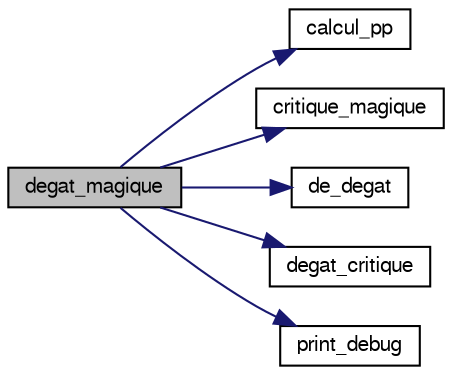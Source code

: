 digraph G
{
  bgcolor="transparent";
  edge [fontname="FreeSans",fontsize="10",labelfontname="FreeSans",labelfontsize="10"];
  node [fontname="FreeSans",fontsize="10",shape=record];
  rankdir=LR;
  Node1 [label="degat_magique",height=0.2,width=0.4,color="black", fillcolor="grey75", style="filled" fontcolor="black"];
  Node1 -> Node2 [color="midnightblue",fontsize="10",style="solid",fontname="FreeSans"];
  Node2 [label="calcul_pp",height=0.2,width=0.4,color="black",URL="$base_8inc_8php.html#a2c272fe9cfde5f7c8117d8571c49c40d",tooltip="Calcul le pourcentage de dégâts absorbé en fonction de la PP."];
  Node1 -> Node3 [color="midnightblue",fontsize="10",style="solid",fontname="FreeSans"];
  Node3 [label="critique_magique",height=0.2,width=0.4,color="black",URL="$action_8inc_8php.html#afa6728855931f0feb1a5ee09e5a97c08",tooltip="Regarde s&#39;il y a un critique magique."];
  Node1 -> Node4 [color="midnightblue",fontsize="10",style="solid",fontname="FreeSans"];
  Node4 [label="de_degat",height=0.2,width=0.4,color="black",URL="$base_8inc_8php.html#a19ea8bf3556dd8b7bc94c142cc8c0542",tooltip="Fonction permettant de calculer les dés de dégat en fonction de la force et de..."];
  Node1 -> Node5 [color="midnightblue",fontsize="10",style="solid",fontname="FreeSans"];
  Node5 [label="degat_critique",height=0.2,width=0.4,color="black",URL="$action_8inc_8php.html#a2a9c1e5a32314f87eec36f89a72a9a2e",tooltip="Ajuste les dégâts en cas de critique."];
  Node1 -> Node6 [color="midnightblue",fontsize="10",style="solid",fontname="FreeSans"];
  Node6 [label="print_debug",height=0.2,width=0.4,color="black",URL="$print_8inc_8php.html#af38cc69d69af7510de44fe525d2a2f08"];
}
